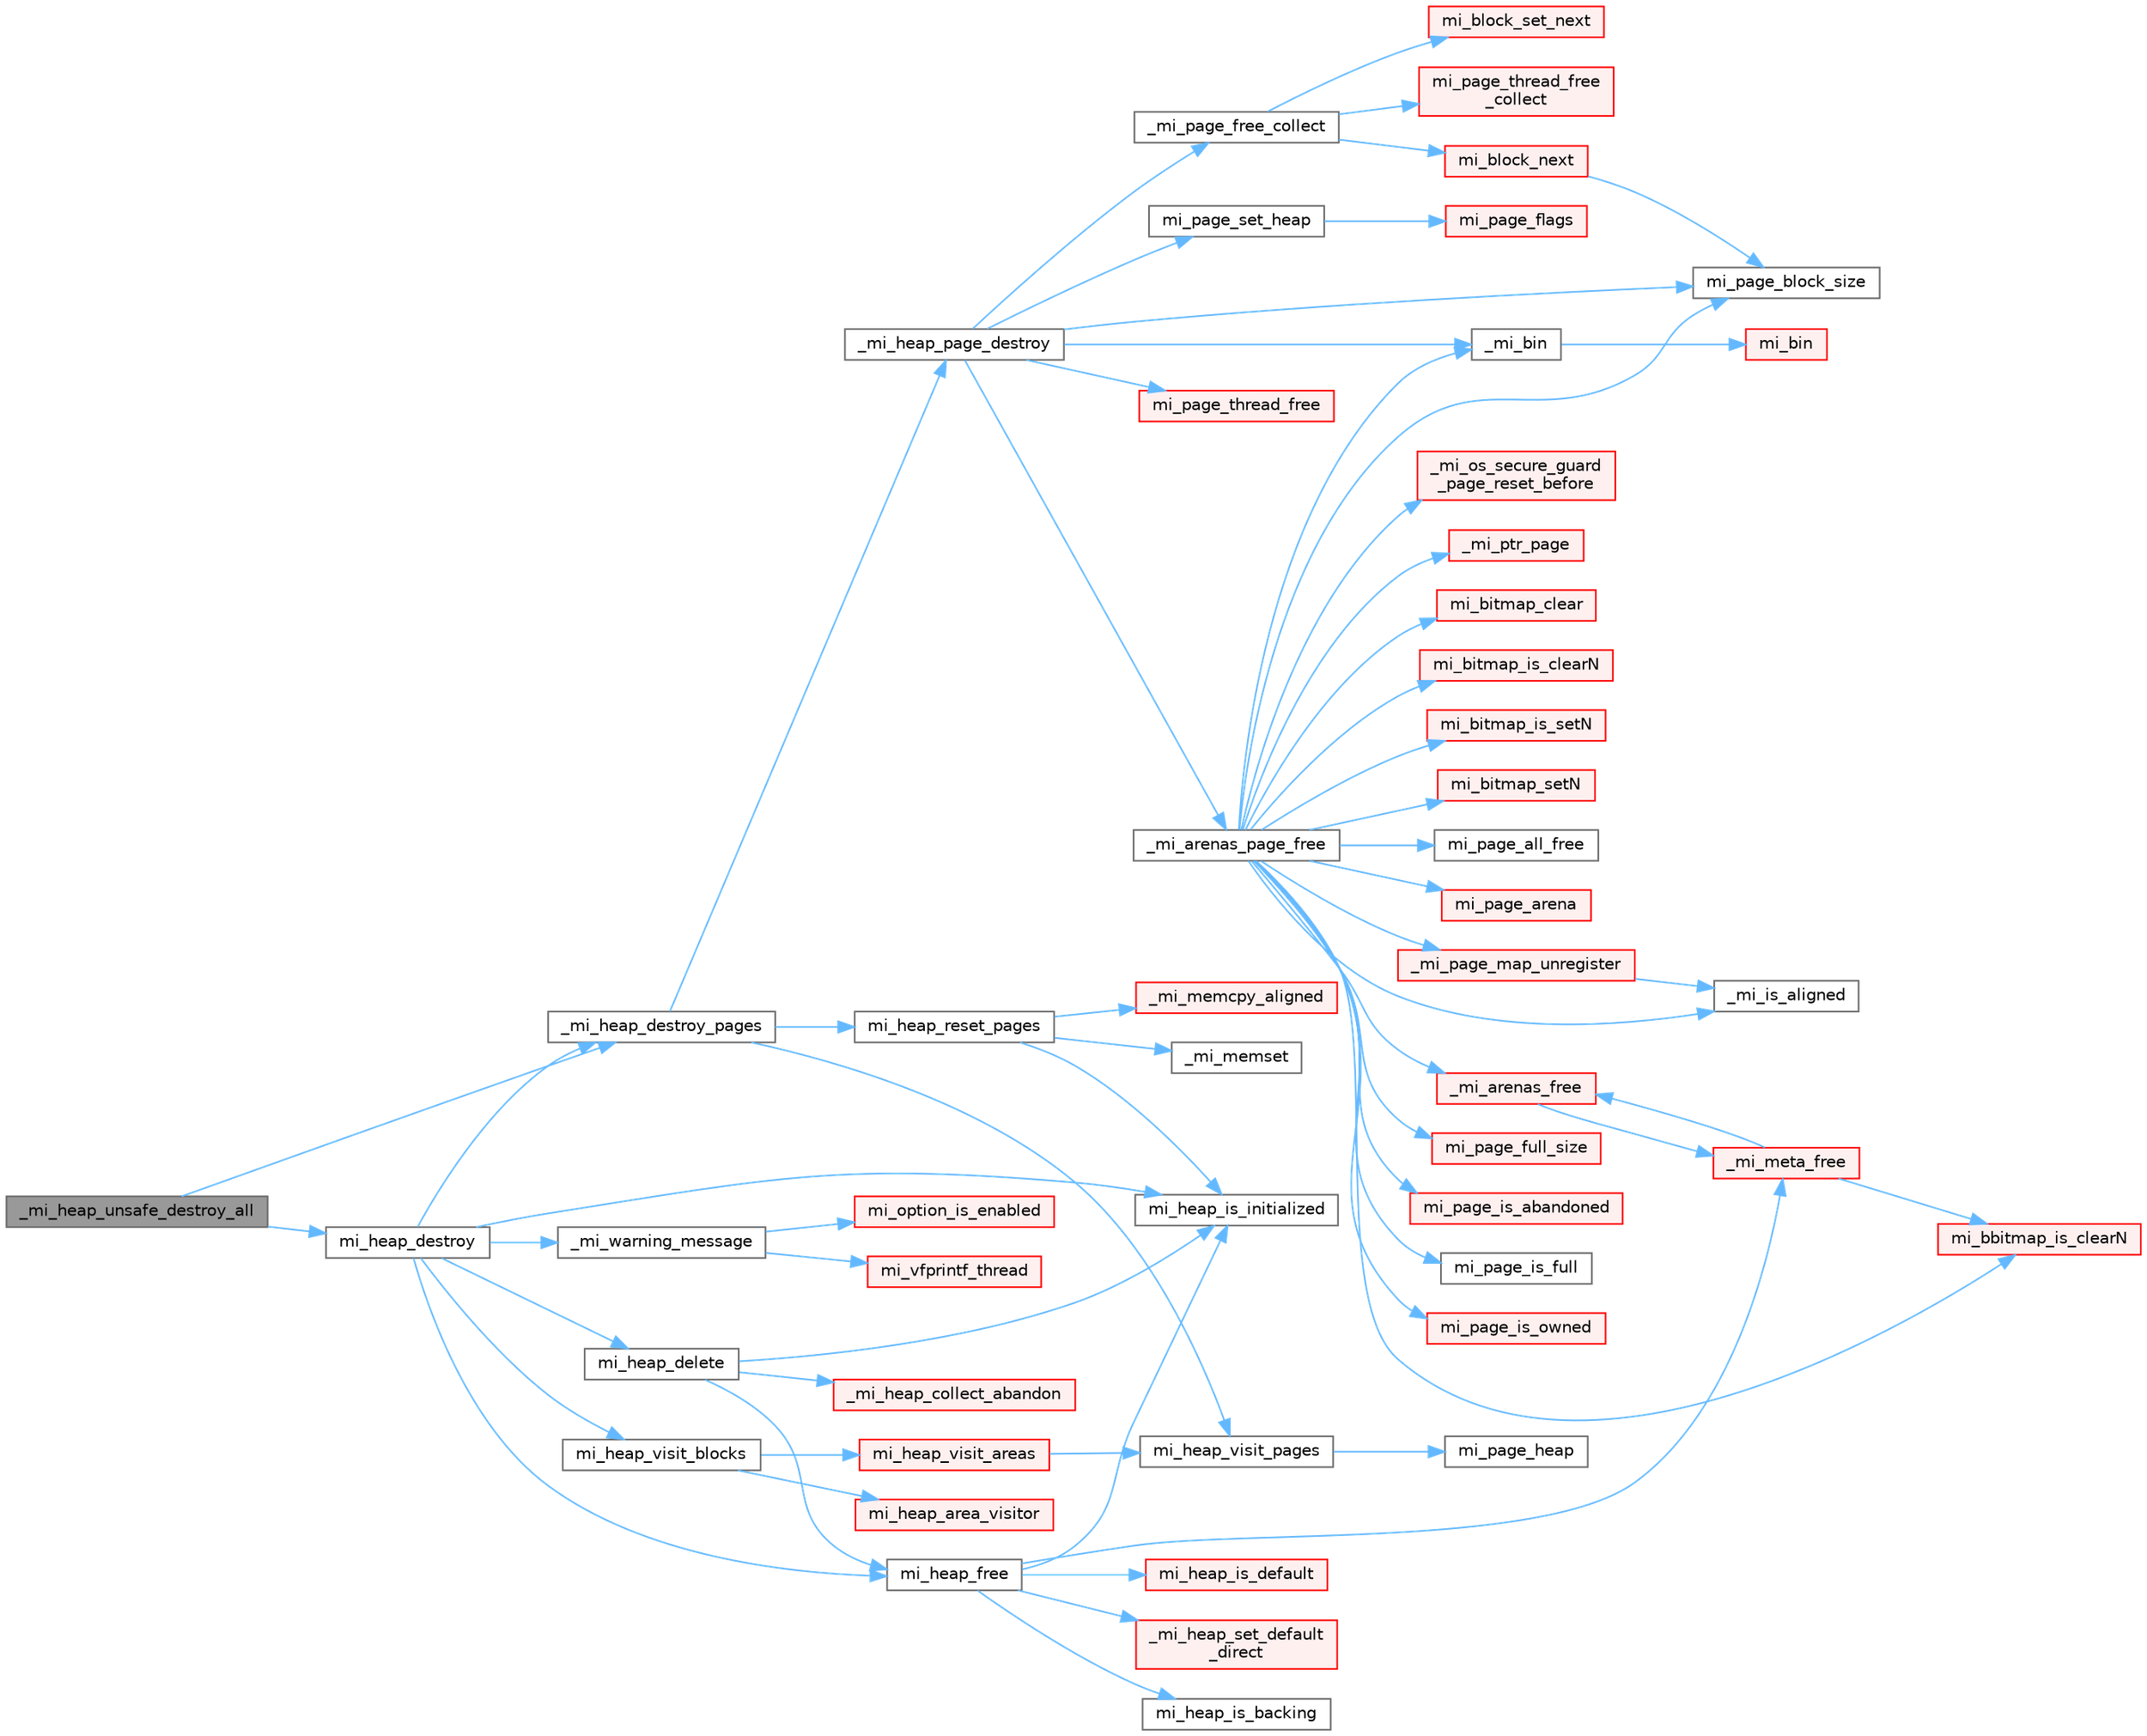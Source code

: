 digraph "_mi_heap_unsafe_destroy_all"
{
 // LATEX_PDF_SIZE
  bgcolor="transparent";
  edge [fontname=Helvetica,fontsize=10,labelfontname=Helvetica,labelfontsize=10];
  node [fontname=Helvetica,fontsize=10,shape=box,height=0.2,width=0.4];
  rankdir="LR";
  Node1 [id="Node000001",label="_mi_heap_unsafe_destroy_all",height=0.2,width=0.4,color="gray40", fillcolor="grey60", style="filled", fontcolor="black",tooltip=" "];
  Node1 -> Node2 [id="edge63_Node000001_Node000002",color="steelblue1",style="solid",tooltip=" "];
  Node2 [id="Node000002",label="_mi_heap_destroy_pages",height=0.2,width=0.4,color="grey40", fillcolor="white", style="filled",URL="$heap_8c.html#ad6a00b059e454ba5c9d1eee55648d15c",tooltip=" "];
  Node2 -> Node3 [id="edge64_Node000002_Node000003",color="steelblue1",style="solid",tooltip=" "];
  Node3 [id="Node000003",label="_mi_heap_page_destroy",height=0.2,width=0.4,color="grey40", fillcolor="white", style="filled",URL="$heap_8c.html#af64b8d8015291685b834fd97dd0762ba",tooltip=" "];
  Node3 -> Node4 [id="edge65_Node000003_Node000004",color="steelblue1",style="solid",tooltip=" "];
  Node4 [id="Node000004",label="_mi_arenas_page_free",height=0.2,width=0.4,color="grey40", fillcolor="white", style="filled",URL="$arena_8c.html#a5c704481ee56f6588f680987f4359d45",tooltip=" "];
  Node4 -> Node5 [id="edge66_Node000004_Node000005",color="steelblue1",style="solid",tooltip=" "];
  Node5 [id="Node000005",label="_mi_arenas_free",height=0.2,width=0.4,color="red", fillcolor="#FFF0F0", style="filled",URL="$arena_8c.html#af53fcdaf8975de25beee4cd536d92c30",tooltip=" "];
  Node5 -> Node43 [id="edge67_Node000005_Node000043",color="steelblue1",style="solid",tooltip=" "];
  Node43 [id="Node000043",label="_mi_meta_free",height=0.2,width=0.4,color="red", fillcolor="#FFF0F0", style="filled",URL="$arena-meta_8c.html#ab82e802fb1812b8ac1cce8b62b34cbe7",tooltip=" "];
  Node43 -> Node5 [id="edge68_Node000043_Node000005",color="steelblue1",style="solid",tooltip=" "];
  Node43 -> Node48 [id="edge69_Node000043_Node000048",color="steelblue1",style="solid",tooltip=" "];
  Node48 [id="Node000048",label="mi_bbitmap_is_clearN",height=0.2,width=0.4,color="red", fillcolor="#FFF0F0", style="filled",URL="$bitmap_8h.html#a5424318442a5d1f904eab0d157bc777e",tooltip=" "];
  Node4 -> Node129 [id="edge70_Node000004_Node000129",color="steelblue1",style="solid",tooltip=" "];
  Node129 [id="Node000129",label="_mi_bin",height=0.2,width=0.4,color="grey40", fillcolor="white", style="filled",URL="$page-queue_8c.html#a0d92abe27db4a21968468b2fe73473d6",tooltip=" "];
  Node129 -> Node130 [id="edge71_Node000129_Node000130",color="steelblue1",style="solid",tooltip=" "];
  Node130 [id="Node000130",label="mi_bin",height=0.2,width=0.4,color="red", fillcolor="#FFF0F0", style="filled",URL="$page-queue_8c.html#accb1e44eb166c3b6fa8f5567d0acf085",tooltip=" "];
  Node4 -> Node84 [id="edge72_Node000004_Node000084",color="steelblue1",style="solid",tooltip=" "];
  Node84 [id="Node000084",label="_mi_is_aligned",height=0.2,width=0.4,color="grey40", fillcolor="white", style="filled",URL="$_e_a_s_t_l_2packages_2mimalloc_2include_2mimalloc_2internal_8h.html#ad446ae4d82cbdbd78dfbe46fa2330555",tooltip=" "];
  Node4 -> Node135 [id="edge73_Node000004_Node000135",color="steelblue1",style="solid",tooltip=" "];
  Node135 [id="Node000135",label="_mi_os_secure_guard\l_page_reset_before",height=0.2,width=0.4,color="red", fillcolor="#FFF0F0", style="filled",URL="$os_8c.html#a38495bcffe21853c689afaf71f868e57",tooltip=" "];
  Node4 -> Node142 [id="edge74_Node000004_Node000142",color="steelblue1",style="solid",tooltip=" "];
  Node142 [id="Node000142",label="_mi_page_map_unregister",height=0.2,width=0.4,color="red", fillcolor="#FFF0F0", style="filled",URL="$page-map_8c.html#acaa462c1ea83f87793a85ca0046e6338",tooltip=" "];
  Node142 -> Node84 [id="edge75_Node000142_Node000084",color="steelblue1",style="solid",tooltip=" "];
  Node4 -> Node180 [id="edge76_Node000004_Node000180",color="steelblue1",style="solid",tooltip=" "];
  Node180 [id="Node000180",label="_mi_ptr_page",height=0.2,width=0.4,color="red", fillcolor="#FFF0F0", style="filled",URL="$_e_a_s_t_l_2packages_2mimalloc_2include_2mimalloc_2internal_8h.html#acd84a462a2045538d19ecc56e6cc29f6",tooltip=" "];
  Node4 -> Node48 [id="edge77_Node000004_Node000048",color="steelblue1",style="solid",tooltip=" "];
  Node4 -> Node185 [id="edge78_Node000004_Node000185",color="steelblue1",style="solid",tooltip=" "];
  Node185 [id="Node000185",label="mi_bitmap_clear",height=0.2,width=0.4,color="red", fillcolor="#FFF0F0", style="filled",URL="$bitmap_8c.html#a8307caae564be5c0c96d17562ce1291b",tooltip=" "];
  Node4 -> Node186 [id="edge79_Node000004_Node000186",color="steelblue1",style="solid",tooltip=" "];
  Node186 [id="Node000186",label="mi_bitmap_is_clearN",height=0.2,width=0.4,color="red", fillcolor="#FFF0F0", style="filled",URL="$bitmap_8h.html#af936c34984e522b68823945d71373534",tooltip=" "];
  Node4 -> Node189 [id="edge80_Node000004_Node000189",color="steelblue1",style="solid",tooltip=" "];
  Node189 [id="Node000189",label="mi_bitmap_is_setN",height=0.2,width=0.4,color="red", fillcolor="#FFF0F0", style="filled",URL="$bitmap_8h.html#a1198ba479412d3f0fa55b87e40397dfa",tooltip=" "];
  Node4 -> Node124 [id="edge81_Node000004_Node000124",color="steelblue1",style="solid",tooltip=" "];
  Node124 [id="Node000124",label="mi_bitmap_setN",height=0.2,width=0.4,color="red", fillcolor="#FFF0F0", style="filled",URL="$bitmap_8c.html#a8b50ea67e216213718b39a8bdc71c089",tooltip=" "];
  Node4 -> Node190 [id="edge82_Node000004_Node000190",color="steelblue1",style="solid",tooltip=" "];
  Node190 [id="Node000190",label="mi_page_all_free",height=0.2,width=0.4,color="grey40", fillcolor="white", style="filled",URL="$_e_a_s_t_l_2packages_2mimalloc_2include_2mimalloc_2internal_8h.html#adfd6d23350810ca36986ffbc5459c93d",tooltip=" "];
  Node4 -> Node191 [id="edge83_Node000004_Node000191",color="steelblue1",style="solid",tooltip=" "];
  Node191 [id="Node000191",label="mi_page_arena",height=0.2,width=0.4,color="red", fillcolor="#FFF0F0", style="filled",URL="$arena_8c.html#a18190a2dcb35d47a19eb0cd06e7bf754",tooltip=" "];
  Node4 -> Node147 [id="edge84_Node000004_Node000147",color="steelblue1",style="solid",tooltip=" "];
  Node147 [id="Node000147",label="mi_page_block_size",height=0.2,width=0.4,color="grey40", fillcolor="white", style="filled",URL="$_e_a_s_t_l_2packages_2mimalloc_2include_2mimalloc_2internal_8h.html#a6134893990c1f09da2b40092ceecc780",tooltip=" "];
  Node4 -> Node192 [id="edge85_Node000004_Node000192",color="steelblue1",style="solid",tooltip=" "];
  Node192 [id="Node000192",label="mi_page_full_size",height=0.2,width=0.4,color="red", fillcolor="#FFF0F0", style="filled",URL="$arena_8c.html#a437113c20f8c9e520accac78b5104397",tooltip=" "];
  Node4 -> Node194 [id="edge86_Node000004_Node000194",color="steelblue1",style="solid",tooltip=" "];
  Node194 [id="Node000194",label="mi_page_is_abandoned",height=0.2,width=0.4,color="red", fillcolor="#FFF0F0", style="filled",URL="$_e_a_s_t_l_2packages_2mimalloc_2include_2mimalloc_2internal_8h.html#aa75f964d916bd58a37861b88491c51fb",tooltip=" "];
  Node4 -> Node197 [id="edge87_Node000004_Node000197",color="steelblue1",style="solid",tooltip=" "];
  Node197 [id="Node000197",label="mi_page_is_full",height=0.2,width=0.4,color="grey40", fillcolor="white", style="filled",URL="$_e_a_s_t_l_2packages_2mimalloc_2include_2mimalloc_2internal_8h.html#a36f23c498e9d9d6eede31eb1738754ec",tooltip=" "];
  Node4 -> Node198 [id="edge88_Node000004_Node000198",color="steelblue1",style="solid",tooltip=" "];
  Node198 [id="Node000198",label="mi_page_is_owned",height=0.2,width=0.4,color="red", fillcolor="#FFF0F0", style="filled",URL="$_e_a_s_t_l_2packages_2mimalloc_2include_2mimalloc_2internal_8h.html#af56ec67c6f794de0f36d59a6390ab4c7",tooltip=" "];
  Node3 -> Node129 [id="edge89_Node000003_Node000129",color="steelblue1",style="solid",tooltip=" "];
  Node3 -> Node200 [id="edge90_Node000003_Node000200",color="steelblue1",style="solid",tooltip=" "];
  Node200 [id="Node000200",label="_mi_page_free_collect",height=0.2,width=0.4,color="grey40", fillcolor="white", style="filled",URL="$page_8c.html#ae2b78e1e45e4ac3db8102e9d333d2972",tooltip=" "];
  Node200 -> Node201 [id="edge91_Node000200_Node000201",color="steelblue1",style="solid",tooltip=" "];
  Node201 [id="Node000201",label="mi_block_next",height=0.2,width=0.4,color="red", fillcolor="#FFF0F0", style="filled",URL="$_e_a_s_t_l_2packages_2mimalloc_2include_2mimalloc_2internal_8h.html#aaa5daf3a8b3db89666b6861cbb1e2f96",tooltip=" "];
  Node201 -> Node147 [id="edge92_Node000201_Node000147",color="steelblue1",style="solid",tooltip=" "];
  Node200 -> Node207 [id="edge93_Node000200_Node000207",color="steelblue1",style="solid",tooltip=" "];
  Node207 [id="Node000207",label="mi_block_set_next",height=0.2,width=0.4,color="red", fillcolor="#FFF0F0", style="filled",URL="$_e_a_s_t_l_2packages_2mimalloc_2include_2mimalloc_2internal_8h.html#ac7b440a922454c163ed1139aac9b946d",tooltip=" "];
  Node200 -> Node211 [id="edge94_Node000200_Node000211",color="steelblue1",style="solid",tooltip=" "];
  Node211 [id="Node000211",label="mi_page_thread_free\l_collect",height=0.2,width=0.4,color="red", fillcolor="#FFF0F0", style="filled",URL="$page_8c.html#a295cb69a2c761ab5f15f2defe7fb31fe",tooltip=" "];
  Node3 -> Node147 [id="edge95_Node000003_Node000147",color="steelblue1",style="solid",tooltip=" "];
  Node3 -> Node215 [id="edge96_Node000003_Node000215",color="steelblue1",style="solid",tooltip=" "];
  Node215 [id="Node000215",label="mi_page_set_heap",height=0.2,width=0.4,color="grey40", fillcolor="white", style="filled",URL="$_e_a_s_t_l_2packages_2mimalloc_2include_2mimalloc_2internal_8h.html#a4f0664d2a3d9c81776a0f90311aef474",tooltip=" "];
  Node215 -> Node216 [id="edge97_Node000215_Node000216",color="steelblue1",style="solid",tooltip=" "];
  Node216 [id="Node000216",label="mi_page_flags",height=0.2,width=0.4,color="red", fillcolor="#FFF0F0", style="filled",URL="$_e_a_s_t_l_2packages_2mimalloc_2include_2mimalloc_2internal_8h.html#a3d26e50ecf7ae2045d2a6dc69c3c30c8",tooltip=" "];
  Node3 -> Node217 [id="edge98_Node000003_Node000217",color="steelblue1",style="solid",tooltip=" "];
  Node217 [id="Node000217",label="mi_page_thread_free",height=0.2,width=0.4,color="red", fillcolor="#FFF0F0", style="filled",URL="$_e_a_s_t_l_2packages_2mimalloc_2include_2mimalloc_2internal_8h.html#aa8e0e6183cf707bee8707e2f5f5e5c3e",tooltip=" "];
  Node2 -> Node218 [id="edge99_Node000002_Node000218",color="steelblue1",style="solid",tooltip=" "];
  Node218 [id="Node000218",label="mi_heap_reset_pages",height=0.2,width=0.4,color="grey40", fillcolor="white", style="filled",URL="$heap_8c.html#aa04066f105381dc4ec279cbb0fa6e890",tooltip=" "];
  Node218 -> Node219 [id="edge100_Node000218_Node000219",color="steelblue1",style="solid",tooltip=" "];
  Node219 [id="Node000219",label="_mi_memcpy_aligned",height=0.2,width=0.4,color="red", fillcolor="#FFF0F0", style="filled",URL="$_e_a_s_t_l_2packages_2mimalloc_2include_2mimalloc_2internal_8h.html#a4dbcd4c6bee50fa4a3fb4b5e2a8d1438",tooltip=" "];
  Node218 -> Node47 [id="edge101_Node000218_Node000047",color="steelblue1",style="solid",tooltip=" "];
  Node47 [id="Node000047",label="_mi_memset",height=0.2,width=0.4,color="grey40", fillcolor="white", style="filled",URL="$_e_a_s_t_l_2packages_2mimalloc_2include_2mimalloc_2internal_8h.html#ae042f084f894809035813d45e3c43561",tooltip=" "];
  Node218 -> Node221 [id="edge102_Node000218_Node000221",color="steelblue1",style="solid",tooltip=" "];
  Node221 [id="Node000221",label="mi_heap_is_initialized",height=0.2,width=0.4,color="grey40", fillcolor="white", style="filled",URL="$_e_a_s_t_l_2packages_2mimalloc_2include_2mimalloc_2internal_8h.html#a320c7d8a15c57974d3b105558a2a55e6",tooltip=" "];
  Node2 -> Node222 [id="edge103_Node000002_Node000222",color="steelblue1",style="solid",tooltip=" "];
  Node222 [id="Node000222",label="mi_heap_visit_pages",height=0.2,width=0.4,color="grey40", fillcolor="white", style="filled",URL="$heap_8c.html#aaf0ac2b53e4e2e6abcbbcd10faf21b11",tooltip=" "];
  Node222 -> Node223 [id="edge104_Node000222_Node000223",color="steelblue1",style="solid",tooltip=" "];
  Node223 [id="Node000223",label="mi_page_heap",height=0.2,width=0.4,color="grey40", fillcolor="white", style="filled",URL="$_e_a_s_t_l_2packages_2mimalloc_2include_2mimalloc_2internal_8h.html#a35ba87308ac94f73791017e50d3ab4c7",tooltip=" "];
  Node1 -> Node224 [id="edge105_Node000001_Node000224",color="steelblue1",style="solid",tooltip=" "];
  Node224 [id="Node000224",label="mi_heap_destroy",height=0.2,width=0.4,color="grey40", fillcolor="white", style="filled",URL="$group__heap.html#ga9f9c0844edb9717f4feacd79116b8e0d",tooltip=" "];
  Node224 -> Node2 [id="edge106_Node000224_Node000002",color="steelblue1",style="solid",tooltip=" "];
  Node224 -> Node21 [id="edge107_Node000224_Node000021",color="steelblue1",style="solid",tooltip=" "];
  Node21 [id="Node000021",label="_mi_warning_message",height=0.2,width=0.4,color="grey40", fillcolor="white", style="filled",URL="$options_8c.html#ac253cac2ca24fb63be7f4937ac620dc4",tooltip=" "];
  Node21 -> Node8 [id="edge108_Node000021_Node000008",color="steelblue1",style="solid",tooltip=" "];
  Node8 [id="Node000008",label="mi_option_is_enabled",height=0.2,width=0.4,color="red", fillcolor="#FFF0F0", style="filled",URL="$group__options.html#ga459ad98f18b3fc9275474807fe0ca188",tooltip=" "];
  Node21 -> Node22 [id="edge109_Node000021_Node000022",color="steelblue1",style="solid",tooltip=" "];
  Node22 [id="Node000022",label="mi_vfprintf_thread",height=0.2,width=0.4,color="red", fillcolor="#FFF0F0", style="filled",URL="$options_8c.html#a4af8263c139d04a876914f39024a7424",tooltip=" "];
  Node224 -> Node225 [id="edge110_Node000224_Node000225",color="steelblue1",style="solid",tooltip=" "];
  Node225 [id="Node000225",label="mi_heap_delete",height=0.2,width=0.4,color="grey40", fillcolor="white", style="filled",URL="$group__heap.html#ga2ab1af8d438819b55319c7ef51d1e409",tooltip=" "];
  Node225 -> Node226 [id="edge111_Node000225_Node000226",color="steelblue1",style="solid",tooltip=" "];
  Node226 [id="Node000226",label="_mi_heap_collect_abandon",height=0.2,width=0.4,color="red", fillcolor="#FFF0F0", style="filled",URL="$heap_8c.html#a3924fe17738a488f951d16e9216062b1",tooltip=" "];
  Node225 -> Node411 [id="edge112_Node000225_Node000411",color="steelblue1",style="solid",tooltip=" "];
  Node411 [id="Node000411",label="mi_heap_free",height=0.2,width=0.4,color="grey40", fillcolor="white", style="filled",URL="$heap_8c.html#a0b78721d61a2941477b5381a30cde1e6",tooltip=" "];
  Node411 -> Node378 [id="edge113_Node000411_Node000378",color="steelblue1",style="solid",tooltip=" "];
  Node378 [id="Node000378",label="_mi_heap_set_default\l_direct",height=0.2,width=0.4,color="red", fillcolor="#FFF0F0", style="filled",URL="$_e_a_s_t_l_2packages_2mimalloc_2src_2init_8c.html#a96662339b7c5ce88bc64ce34ac3afd62",tooltip=" "];
  Node411 -> Node43 [id="edge114_Node000411_Node000043",color="steelblue1",style="solid",tooltip=" "];
  Node411 -> Node412 [id="edge115_Node000411_Node000412",color="steelblue1",style="solid",tooltip=" "];
  Node412 [id="Node000412",label="mi_heap_is_backing",height=0.2,width=0.4,color="grey40", fillcolor="white", style="filled",URL="$_e_a_s_t_l_2packages_2mimalloc_2include_2mimalloc_2internal_8h.html#a9f4f9f1e020b8a62342ad9acbddda60f",tooltip=" "];
  Node411 -> Node413 [id="edge116_Node000411_Node000413",color="steelblue1",style="solid",tooltip=" "];
  Node413 [id="Node000413",label="mi_heap_is_default",height=0.2,width=0.4,color="red", fillcolor="#FFF0F0", style="filled",URL="$heap_8c.html#a4a8ed126dd329d5796df580c6aa9865b",tooltip=" "];
  Node411 -> Node221 [id="edge117_Node000411_Node000221",color="steelblue1",style="solid",tooltip=" "];
  Node225 -> Node221 [id="edge118_Node000225_Node000221",color="steelblue1",style="solid",tooltip=" "];
  Node224 -> Node411 [id="edge119_Node000224_Node000411",color="steelblue1",style="solid",tooltip=" "];
  Node224 -> Node221 [id="edge120_Node000224_Node000221",color="steelblue1",style="solid",tooltip=" "];
  Node224 -> Node414 [id="edge121_Node000224_Node000414",color="steelblue1",style="solid",tooltip=" "];
  Node414 [id="Node000414",label="mi_heap_visit_blocks",height=0.2,width=0.4,color="grey40", fillcolor="white", style="filled",URL="$group__analysis.html#ga70c46687dc6e9dc98b232b02646f8bed",tooltip=" "];
  Node414 -> Node415 [id="edge122_Node000414_Node000415",color="steelblue1",style="solid",tooltip=" "];
  Node415 [id="Node000415",label="mi_heap_area_visitor",height=0.2,width=0.4,color="red", fillcolor="#FFF0F0", style="filled",URL="$heap_8c.html#a7db34d22f30555e40a1cdb18229415f5",tooltip=" "];
  Node414 -> Node420 [id="edge123_Node000414_Node000420",color="steelblue1",style="solid",tooltip=" "];
  Node420 [id="Node000420",label="mi_heap_visit_areas",height=0.2,width=0.4,color="red", fillcolor="#FFF0F0", style="filled",URL="$heap_8c.html#a2a46266e4b06fa4e7fa8e8427767bd8f",tooltip=" "];
  Node420 -> Node222 [id="edge124_Node000420_Node000222",color="steelblue1",style="solid",tooltip=" "];
}
